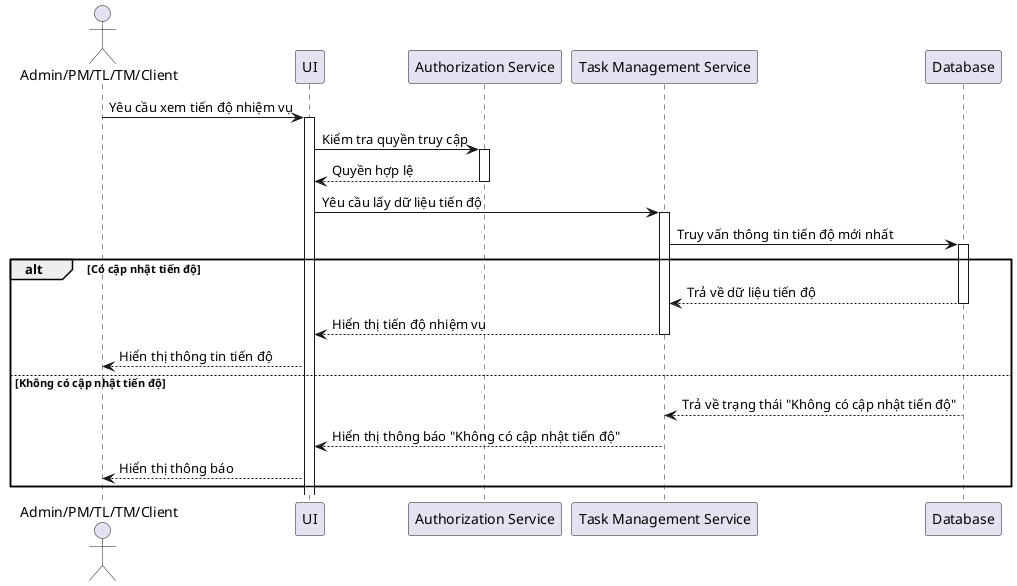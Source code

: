 @startuml
actor "Admin/PM/TL/TM/Client" as U

participant "UI" as UI
participant "Authorization Service"
participant "Task Management Service" as System
participant "Database" as DB

U -> UI: Yêu cầu xem tiến độ nhiệm vụ
activate UI

UI -> "Authorization Service": Kiểm tra quyền truy cập
activate "Authorization Service"

"Authorization Service" --> UI: Quyền hợp lệ
deactivate "Authorization Service"

UI -> System: Yêu cầu lấy dữ liệu tiến độ
activate System

System -> DB: Truy vấn thông tin tiến độ mới nhất
activate DB

alt Có cập nhật tiến độ
    DB --> System: Trả về dữ liệu tiến độ
    deactivate DB

    System --> UI: Hiển thị tiến độ nhiệm vụ
    deactivate System
    UI --> U: Hiển thị thông tin tiến độ

else Không có cập nhật tiến độ
    DB --> System: Trả về trạng thái "Không có cập nhật tiến độ"
    deactivate DB

    System --> UI: Hiển thị thông báo "Không có cập nhật tiến độ"
    deactivate System
    UI --> U: Hiển thị thông báo

end

@enduml
